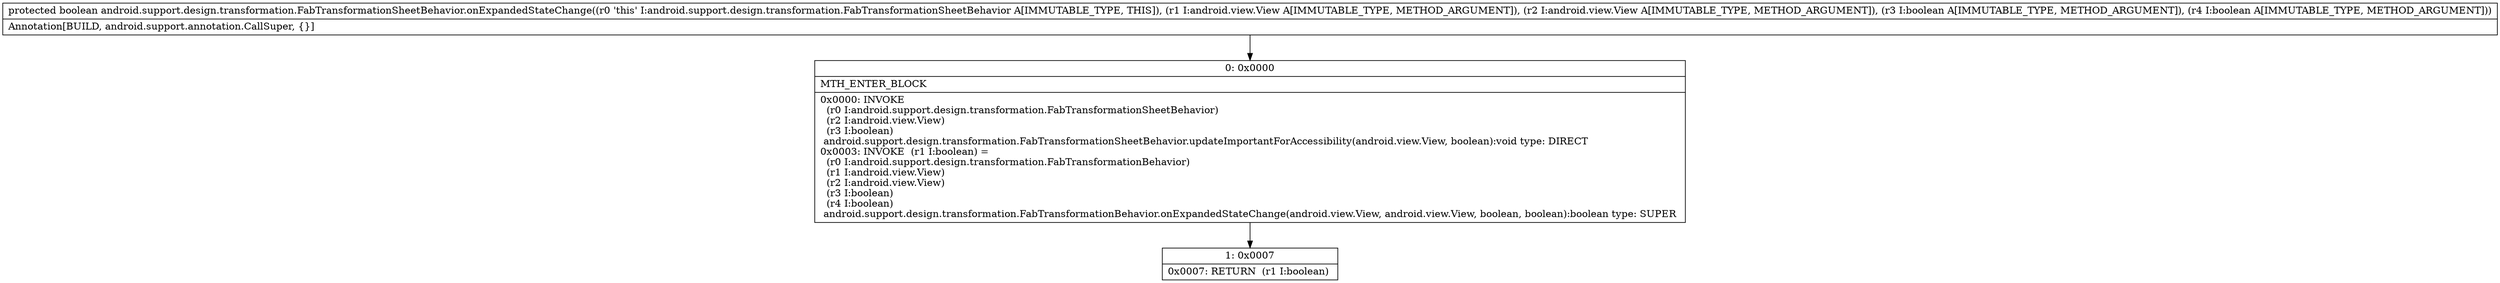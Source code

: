 digraph "CFG forandroid.support.design.transformation.FabTransformationSheetBehavior.onExpandedStateChange(Landroid\/view\/View;Landroid\/view\/View;ZZ)Z" {
Node_0 [shape=record,label="{0\:\ 0x0000|MTH_ENTER_BLOCK\l|0x0000: INVOKE  \l  (r0 I:android.support.design.transformation.FabTransformationSheetBehavior)\l  (r2 I:android.view.View)\l  (r3 I:boolean)\l android.support.design.transformation.FabTransformationSheetBehavior.updateImportantForAccessibility(android.view.View, boolean):void type: DIRECT \l0x0003: INVOKE  (r1 I:boolean) = \l  (r0 I:android.support.design.transformation.FabTransformationBehavior)\l  (r1 I:android.view.View)\l  (r2 I:android.view.View)\l  (r3 I:boolean)\l  (r4 I:boolean)\l android.support.design.transformation.FabTransformationBehavior.onExpandedStateChange(android.view.View, android.view.View, boolean, boolean):boolean type: SUPER \l}"];
Node_1 [shape=record,label="{1\:\ 0x0007|0x0007: RETURN  (r1 I:boolean) \l}"];
MethodNode[shape=record,label="{protected boolean android.support.design.transformation.FabTransformationSheetBehavior.onExpandedStateChange((r0 'this' I:android.support.design.transformation.FabTransformationSheetBehavior A[IMMUTABLE_TYPE, THIS]), (r1 I:android.view.View A[IMMUTABLE_TYPE, METHOD_ARGUMENT]), (r2 I:android.view.View A[IMMUTABLE_TYPE, METHOD_ARGUMENT]), (r3 I:boolean A[IMMUTABLE_TYPE, METHOD_ARGUMENT]), (r4 I:boolean A[IMMUTABLE_TYPE, METHOD_ARGUMENT]))  | Annotation[BUILD, android.support.annotation.CallSuper, \{\}]\l}"];
MethodNode -> Node_0;
Node_0 -> Node_1;
}

